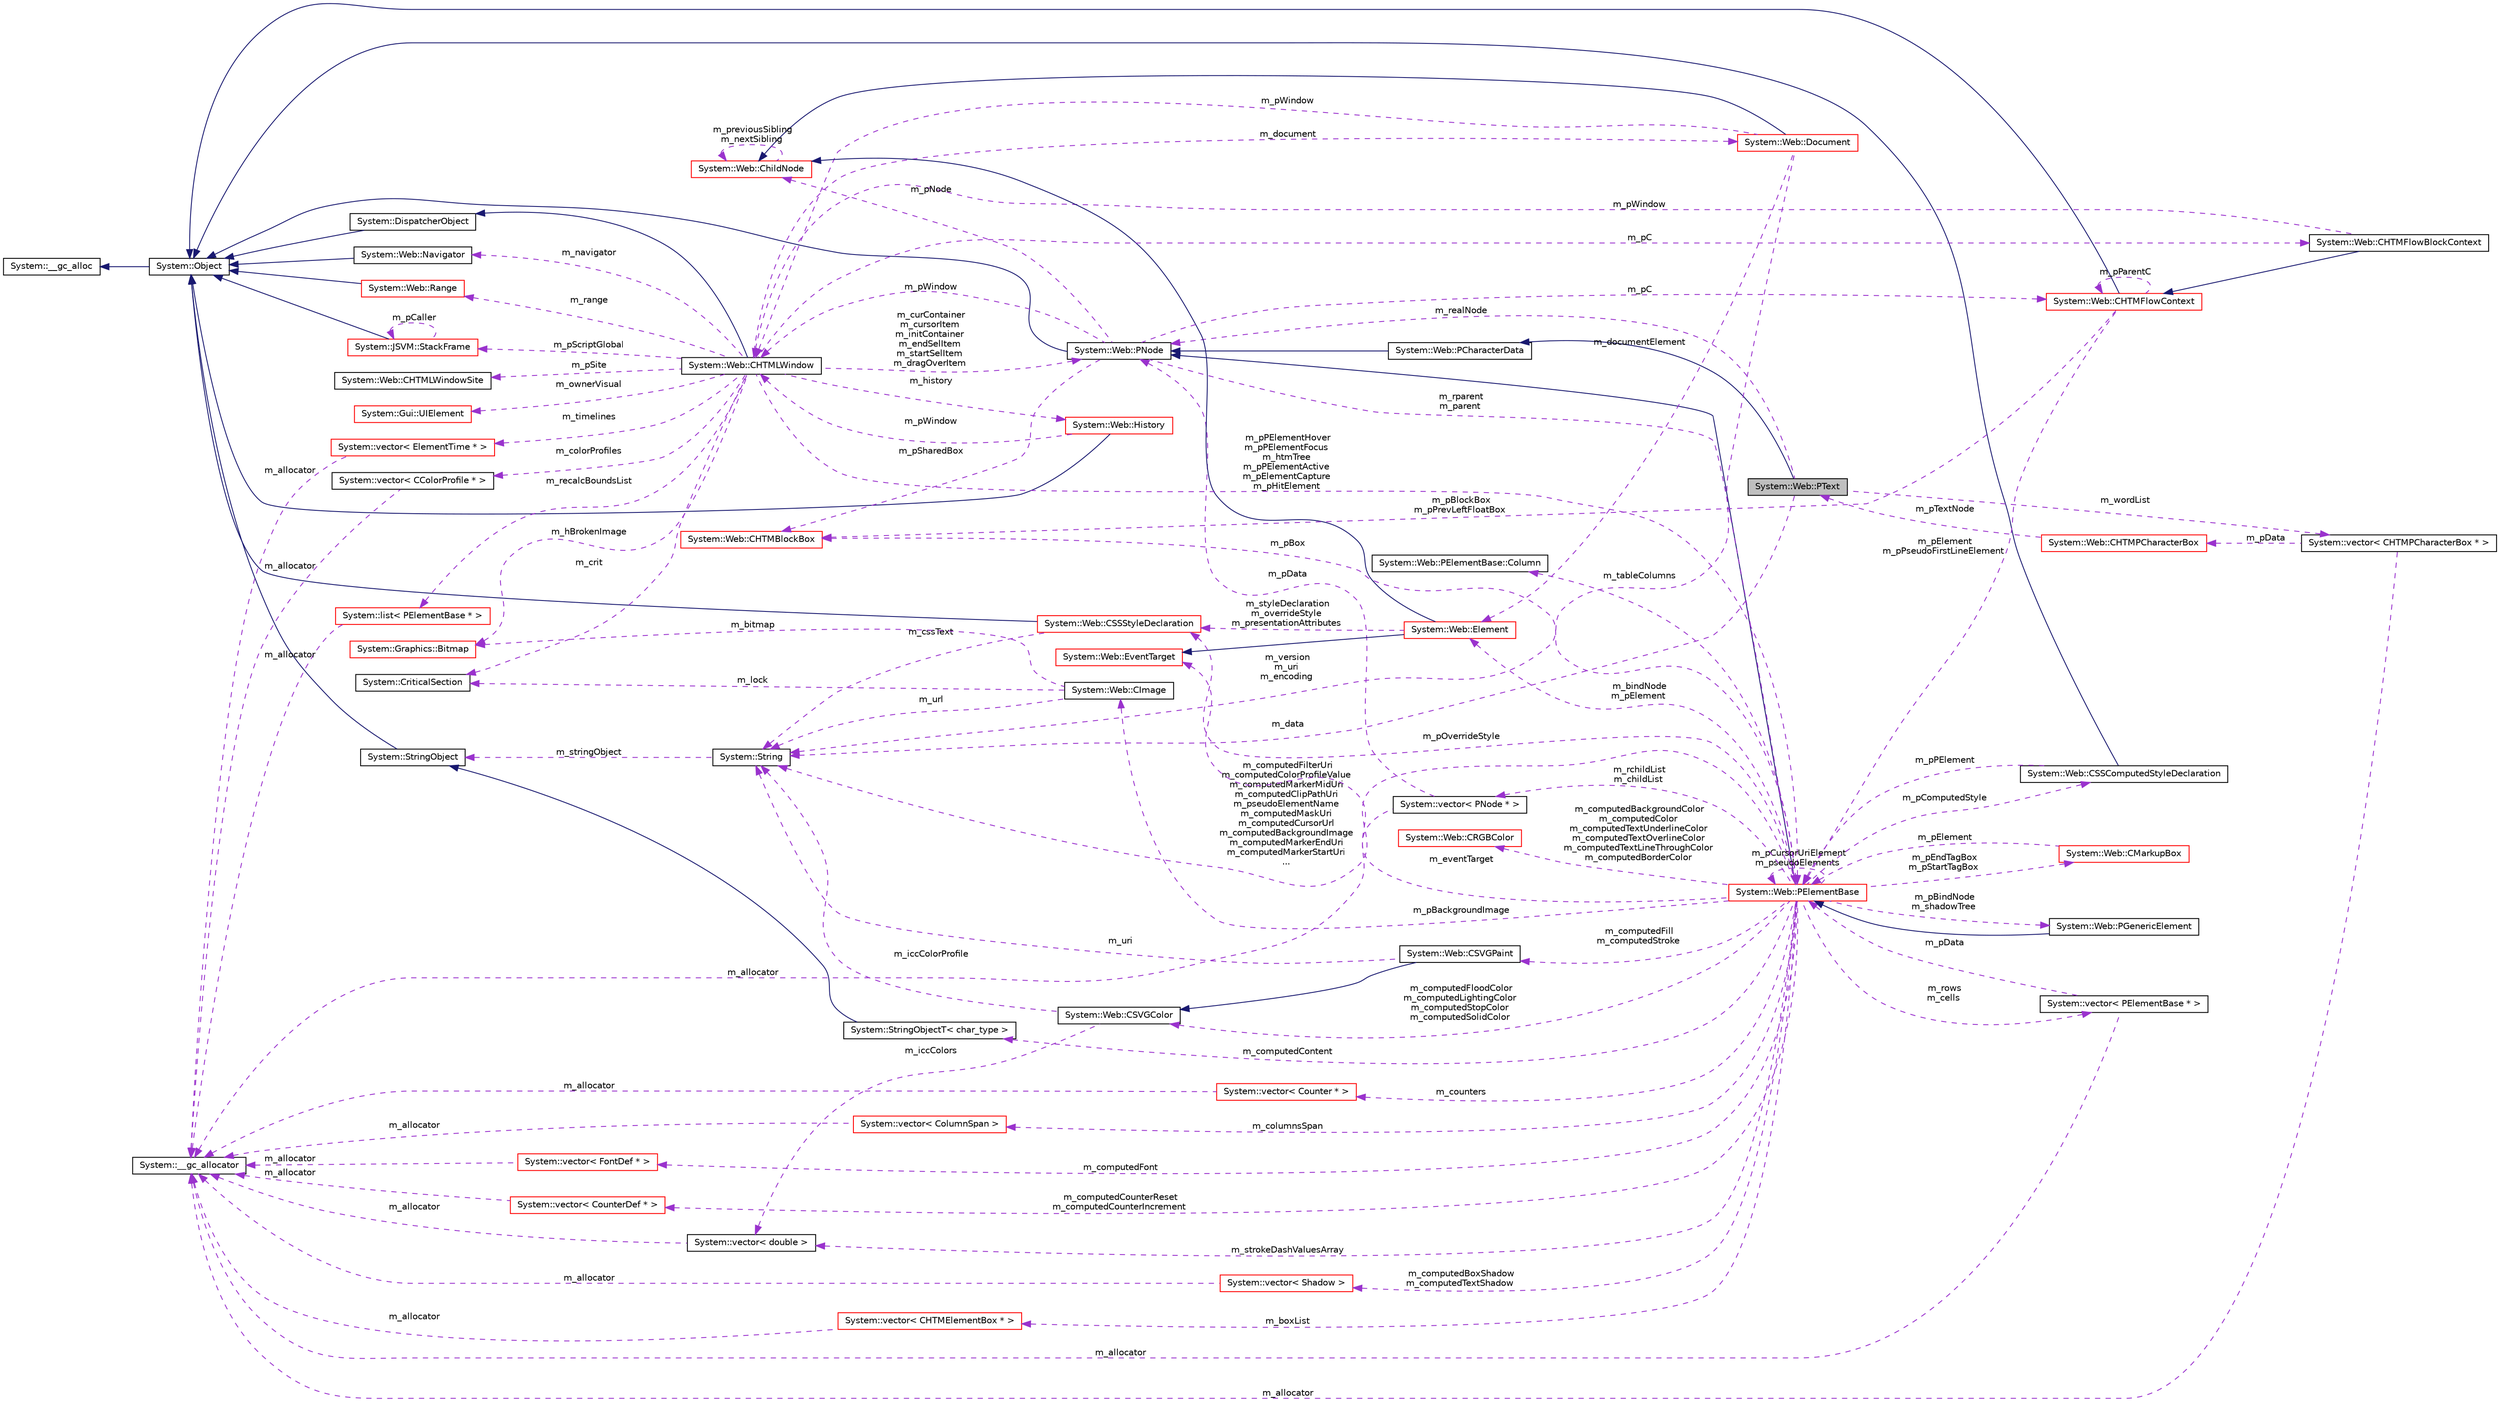 digraph G
{
  edge [fontname="Helvetica",fontsize="10",labelfontname="Helvetica",labelfontsize="10"];
  node [fontname="Helvetica",fontsize="10",shape=record];
  rankdir="LR";
  Node1 [label="System::Web::PText",height=0.2,width=0.4,color="black", fillcolor="grey75", style="filled" fontcolor="black"];
  Node2 -> Node1 [dir="back",color="midnightblue",fontsize="10",style="solid",fontname="Helvetica"];
  Node2 [label="System::Web::PCharacterData",height=0.2,width=0.4,color="black", fillcolor="white", style="filled",URL="$class_system_1_1_web_1_1_p_character_data.html"];
  Node3 -> Node2 [dir="back",color="midnightblue",fontsize="10",style="solid",fontname="Helvetica"];
  Node3 [label="System::Web::PNode",height=0.2,width=0.4,color="black", fillcolor="white", style="filled",URL="$class_system_1_1_web_1_1_p_node.html"];
  Node4 -> Node3 [dir="back",color="midnightblue",fontsize="10",style="solid",fontname="Helvetica"];
  Node4 [label="System::Object",height=0.2,width=0.4,color="black", fillcolor="white", style="filled",URL="$class_system_1_1_object.html"];
  Node5 -> Node4 [dir="back",color="midnightblue",fontsize="10",style="solid",fontname="Helvetica"];
  Node5 [label="System::__gc_alloc",height=0.2,width=0.4,color="black", fillcolor="white", style="filled",URL="$class_system_1_1____gc__alloc.html"];
  Node6 -> Node3 [dir="back",color="darkorchid3",fontsize="10",style="dashed",label=" m_pWindow" ,fontname="Helvetica"];
  Node6 [label="System::Web::CHTMLWindow",height=0.2,width=0.4,color="black", fillcolor="white", style="filled",URL="$class_system_1_1_web_1_1_c_h_t_m_l_window.html"];
  Node7 -> Node6 [dir="back",color="midnightblue",fontsize="10",style="solid",fontname="Helvetica"];
  Node7 [label="System::DispatcherObject",height=0.2,width=0.4,color="black", fillcolor="white", style="filled",URL="$class_system_1_1_dispatcher_object.html"];
  Node4 -> Node7 [dir="back",color="midnightblue",fontsize="10",style="solid",fontname="Helvetica"];
  Node8 -> Node6 [dir="back",color="darkorchid3",fontsize="10",style="dashed",label=" m_pSite" ,fontname="Helvetica"];
  Node8 [label="System::Web::CHTMLWindowSite",height=0.2,width=0.4,color="black", fillcolor="white", style="filled",URL="$class_system_1_1_web_1_1_c_h_t_m_l_window_site.html"];
  Node9 -> Node6 [dir="back",color="darkorchid3",fontsize="10",style="dashed",label=" m_document" ,fontname="Helvetica"];
  Node9 [label="System::Web::Document",height=0.2,width=0.4,color="red", fillcolor="white", style="filled",URL="$class_system_1_1_web_1_1_document.html"];
  Node10 -> Node9 [dir="back",color="midnightblue",fontsize="10",style="solid",fontname="Helvetica"];
  Node10 [label="System::Web::ChildNode",height=0.2,width=0.4,color="red", fillcolor="white", style="filled",URL="$class_system_1_1_web_1_1_child_node.html"];
  Node10 -> Node10 [dir="back",color="darkorchid3",fontsize="10",style="dashed",label=" m_previousSibling\nm_nextSibling" ,fontname="Helvetica"];
  Node6 -> Node9 [dir="back",color="darkorchid3",fontsize="10",style="dashed",label=" m_pWindow" ,fontname="Helvetica"];
  Node11 -> Node9 [dir="back",color="darkorchid3",fontsize="10",style="dashed",label=" m_version\nm_uri\nm_encoding" ,fontname="Helvetica"];
  Node11 [label="System::String",height=0.2,width=0.4,color="black", fillcolor="white", style="filled",URL="$class_system_1_1_string.html"];
  Node12 -> Node11 [dir="back",color="darkorchid3",fontsize="10",style="dashed",label=" m_stringObject" ,fontname="Helvetica"];
  Node12 [label="System::StringObject",height=0.2,width=0.4,color="black", fillcolor="white", style="filled",URL="$class_system_1_1_string_object.html"];
  Node4 -> Node12 [dir="back",color="midnightblue",fontsize="10",style="solid",fontname="Helvetica"];
  Node13 -> Node9 [dir="back",color="darkorchid3",fontsize="10",style="dashed",label=" m_documentElement" ,fontname="Helvetica"];
  Node13 [label="System::Web::Element",height=0.2,width=0.4,color="red", fillcolor="white", style="filled",URL="$class_system_1_1_web_1_1_element.html"];
  Node10 -> Node13 [dir="back",color="midnightblue",fontsize="10",style="solid",fontname="Helvetica"];
  Node14 -> Node13 [dir="back",color="midnightblue",fontsize="10",style="solid",fontname="Helvetica"];
  Node14 [label="System::Web::EventTarget",height=0.2,width=0.4,color="red", fillcolor="white", style="filled",URL="$class_system_1_1_web_1_1_event_target.html"];
  Node15 -> Node13 [dir="back",color="darkorchid3",fontsize="10",style="dashed",label=" m_styleDeclaration\nm_overrideStyle\nm_presentationAttributes" ,fontname="Helvetica"];
  Node15 [label="System::Web::CSSStyleDeclaration",height=0.2,width=0.4,color="red", fillcolor="white", style="filled",URL="$class_system_1_1_web_1_1_c_s_s_style_declaration.html"];
  Node4 -> Node15 [dir="back",color="midnightblue",fontsize="10",style="solid",fontname="Helvetica"];
  Node11 -> Node15 [dir="back",color="darkorchid3",fontsize="10",style="dashed",label=" m_cssText" ,fontname="Helvetica"];
  Node16 -> Node6 [dir="back",color="darkorchid3",fontsize="10",style="dashed",label=" m_crit" ,fontname="Helvetica"];
  Node16 [label="System::CriticalSection",height=0.2,width=0.4,color="black", fillcolor="white", style="filled",URL="$class_system_1_1_critical_section.html"];
  Node17 -> Node6 [dir="back",color="darkorchid3",fontsize="10",style="dashed",label=" m_navigator" ,fontname="Helvetica"];
  Node17 [label="System::Web::Navigator",height=0.2,width=0.4,color="black", fillcolor="white", style="filled",URL="$class_system_1_1_web_1_1_navigator.html"];
  Node4 -> Node17 [dir="back",color="midnightblue",fontsize="10",style="solid",fontname="Helvetica"];
  Node18 -> Node6 [dir="back",color="darkorchid3",fontsize="10",style="dashed",label=" m_history" ,fontname="Helvetica"];
  Node18 [label="System::Web::History",height=0.2,width=0.4,color="red", fillcolor="white", style="filled",URL="$class_system_1_1_web_1_1_history.html"];
  Node4 -> Node18 [dir="back",color="midnightblue",fontsize="10",style="solid",fontname="Helvetica"];
  Node6 -> Node18 [dir="back",color="darkorchid3",fontsize="10",style="dashed",label=" m_pWindow" ,fontname="Helvetica"];
  Node19 -> Node6 [dir="back",color="darkorchid3",fontsize="10",style="dashed",label=" m_ownerVisual" ,fontname="Helvetica"];
  Node19 [label="System::Gui::UIElement",height=0.2,width=0.4,color="red", fillcolor="white", style="filled",URL="$class_system_1_1_gui_1_1_u_i_element.html"];
  Node20 -> Node6 [dir="back",color="darkorchid3",fontsize="10",style="dashed",label=" m_timelines" ,fontname="Helvetica"];
  Node20 [label="System::vector\< ElementTime * \>",height=0.2,width=0.4,color="red", fillcolor="white", style="filled",URL="$class_system_1_1vector.html"];
  Node21 -> Node20 [dir="back",color="darkorchid3",fontsize="10",style="dashed",label=" m_allocator" ,fontname="Helvetica"];
  Node21 [label="System::__gc_allocator",height=0.2,width=0.4,color="black", fillcolor="white", style="filled",URL="$class_system_1_1____gc__allocator.html"];
  Node22 -> Node6 [dir="back",color="darkorchid3",fontsize="10",style="dashed",label=" m_pC" ,fontname="Helvetica"];
  Node22 [label="System::Web::CHTMFlowBlockContext",height=0.2,width=0.4,color="black", fillcolor="white", style="filled",URL="$class_system_1_1_web_1_1_c_h_t_m_flow_block_context.html"];
  Node23 -> Node22 [dir="back",color="midnightblue",fontsize="10",style="solid",fontname="Helvetica"];
  Node23 [label="System::Web::CHTMFlowContext",height=0.2,width=0.4,color="red", fillcolor="white", style="filled",URL="$class_system_1_1_web_1_1_c_h_t_m_flow_context.html"];
  Node4 -> Node23 [dir="back",color="midnightblue",fontsize="10",style="solid",fontname="Helvetica"];
  Node24 -> Node23 [dir="back",color="darkorchid3",fontsize="10",style="dashed",label=" m_pElement\nm_pPseudoFirstLineElement" ,fontname="Helvetica"];
  Node24 [label="System::Web::PElementBase",height=0.2,width=0.4,color="red", fillcolor="white", style="filled",URL="$class_system_1_1_web_1_1_p_element_base.html"];
  Node3 -> Node24 [dir="back",color="midnightblue",fontsize="10",style="solid",fontname="Helvetica"];
  Node14 -> Node24 [dir="back",color="darkorchid3",fontsize="10",style="dashed",label=" m_eventTarget" ,fontname="Helvetica"];
  Node25 -> Node24 [dir="back",color="darkorchid3",fontsize="10",style="dashed",label=" m_computedBackgroundColor\nm_computedColor\nm_computedTextUnderlineColor\nm_computedTextOverlineColor\nm_computedTextLineThroughColor\nm_computedBorderColor" ,fontname="Helvetica"];
  Node25 [label="System::Web::CRGBColor",height=0.2,width=0.4,color="red", fillcolor="white", style="filled",URL="$class_system_1_1_web_1_1_c_r_g_b_color.html"];
  Node26 -> Node24 [dir="back",color="darkorchid3",fontsize="10",style="dashed",label=" m_computedCounterReset\nm_computedCounterIncrement" ,fontname="Helvetica"];
  Node26 [label="System::vector\< CounterDef * \>",height=0.2,width=0.4,color="red", fillcolor="white", style="filled",URL="$class_system_1_1vector.html"];
  Node21 -> Node26 [dir="back",color="darkorchid3",fontsize="10",style="dashed",label=" m_allocator" ,fontname="Helvetica"];
  Node27 -> Node24 [dir="back",color="darkorchid3",fontsize="10",style="dashed",label=" m_boxList" ,fontname="Helvetica"];
  Node27 [label="System::vector\< CHTMElementBox * \>",height=0.2,width=0.4,color="red", fillcolor="white", style="filled",URL="$class_system_1_1vector.html"];
  Node21 -> Node27 [dir="back",color="darkorchid3",fontsize="10",style="dashed",label=" m_allocator" ,fontname="Helvetica"];
  Node28 -> Node24 [dir="back",color="darkorchid3",fontsize="10",style="dashed",label=" m_counters" ,fontname="Helvetica"];
  Node28 [label="System::vector\< Counter * \>",height=0.2,width=0.4,color="red", fillcolor="white", style="filled",URL="$class_system_1_1vector.html"];
  Node21 -> Node28 [dir="back",color="darkorchid3",fontsize="10",style="dashed",label=" m_allocator" ,fontname="Helvetica"];
  Node29 -> Node24 [dir="back",color="darkorchid3",fontsize="10",style="dashed",label=" m_tableColumns" ,fontname="Helvetica"];
  Node29 [label="System::Web::PElementBase::Column",height=0.2,width=0.4,color="black", fillcolor="white", style="filled",URL="$struct_system_1_1_web_1_1_p_element_base_1_1_column.html"];
  Node30 -> Node24 [dir="back",color="darkorchid3",fontsize="10",style="dashed",label=" m_pBackgroundImage" ,fontname="Helvetica"];
  Node30 [label="System::Web::CImage",height=0.2,width=0.4,color="black", fillcolor="white", style="filled",URL="$class_system_1_1_web_1_1_c_image.html"];
  Node16 -> Node30 [dir="back",color="darkorchid3",fontsize="10",style="dashed",label=" m_lock" ,fontname="Helvetica"];
  Node11 -> Node30 [dir="back",color="darkorchid3",fontsize="10",style="dashed",label=" m_url" ,fontname="Helvetica"];
  Node31 -> Node30 [dir="back",color="darkorchid3",fontsize="10",style="dashed",label=" m_bitmap" ,fontname="Helvetica"];
  Node31 [label="System::Graphics::Bitmap",height=0.2,width=0.4,color="red", fillcolor="white", style="filled",URL="$class_system_1_1_graphics_1_1_bitmap.html"];
  Node32 -> Node24 [dir="back",color="darkorchid3",fontsize="10",style="dashed",label=" m_pEndTagBox\nm_pStartTagBox" ,fontname="Helvetica"];
  Node32 [label="System::Web::CMarkupBox",height=0.2,width=0.4,color="red", fillcolor="white", style="filled",URL="$class_system_1_1_web_1_1_c_markup_box.html"];
  Node24 -> Node32 [dir="back",color="darkorchid3",fontsize="10",style="dashed",label=" m_pElement" ,fontname="Helvetica"];
  Node33 -> Node24 [dir="back",color="darkorchid3",fontsize="10",style="dashed",label=" m_rows\nm_cells" ,fontname="Helvetica"];
  Node33 [label="System::vector\< PElementBase * \>",height=0.2,width=0.4,color="black", fillcolor="white", style="filled",URL="$class_system_1_1vector.html"];
  Node21 -> Node33 [dir="back",color="darkorchid3",fontsize="10",style="dashed",label=" m_allocator" ,fontname="Helvetica"];
  Node24 -> Node33 [dir="back",color="darkorchid3",fontsize="10",style="dashed",label=" m_pData" ,fontname="Helvetica"];
  Node34 -> Node24 [dir="back",color="darkorchid3",fontsize="10",style="dashed",label=" m_computedFill\nm_computedStroke" ,fontname="Helvetica"];
  Node34 [label="System::Web::CSVGPaint",height=0.2,width=0.4,color="black", fillcolor="white", style="filled",URL="$class_system_1_1_web_1_1_c_s_v_g_paint.html"];
  Node35 -> Node34 [dir="back",color="midnightblue",fontsize="10",style="solid",fontname="Helvetica"];
  Node35 [label="System::Web::CSVGColor",height=0.2,width=0.4,color="black", fillcolor="white", style="filled",URL="$class_system_1_1_web_1_1_c_s_v_g_color.html"];
  Node11 -> Node35 [dir="back",color="darkorchid3",fontsize="10",style="dashed",label=" m_iccColorProfile" ,fontname="Helvetica"];
  Node36 -> Node35 [dir="back",color="darkorchid3",fontsize="10",style="dashed",label=" m_iccColors" ,fontname="Helvetica"];
  Node36 [label="System::vector\< double \>",height=0.2,width=0.4,color="black", fillcolor="white", style="filled",URL="$class_system_1_1vector.html"];
  Node21 -> Node36 [dir="back",color="darkorchid3",fontsize="10",style="dashed",label=" m_allocator" ,fontname="Helvetica"];
  Node11 -> Node34 [dir="back",color="darkorchid3",fontsize="10",style="dashed",label=" m_uri" ,fontname="Helvetica"];
  Node37 -> Node24 [dir="back",color="darkorchid3",fontsize="10",style="dashed",label=" m_computedFont" ,fontname="Helvetica"];
  Node37 [label="System::vector\< FontDef * \>",height=0.2,width=0.4,color="red", fillcolor="white", style="filled",URL="$class_system_1_1vector.html"];
  Node21 -> Node37 [dir="back",color="darkorchid3",fontsize="10",style="dashed",label=" m_allocator" ,fontname="Helvetica"];
  Node38 -> Node24 [dir="back",color="darkorchid3",fontsize="10",style="dashed",label=" m_columnsSpan" ,fontname="Helvetica"];
  Node38 [label="System::vector\< ColumnSpan \>",height=0.2,width=0.4,color="red", fillcolor="white", style="filled",URL="$class_system_1_1vector.html"];
  Node21 -> Node38 [dir="back",color="darkorchid3",fontsize="10",style="dashed",label=" m_allocator" ,fontname="Helvetica"];
  Node39 -> Node24 [dir="back",color="darkorchid3",fontsize="10",style="dashed",label=" m_pComputedStyle" ,fontname="Helvetica"];
  Node39 [label="System::Web::CSSComputedStyleDeclaration",height=0.2,width=0.4,color="black", fillcolor="white", style="filled",URL="$class_system_1_1_web_1_1_c_s_s_computed_style_declaration.html"];
  Node4 -> Node39 [dir="back",color="midnightblue",fontsize="10",style="solid",fontname="Helvetica"];
  Node24 -> Node39 [dir="back",color="darkorchid3",fontsize="10",style="dashed",label=" m_pPElement" ,fontname="Helvetica"];
  Node40 -> Node24 [dir="back",color="darkorchid3",fontsize="10",style="dashed",label=" m_rchildList\nm_childList" ,fontname="Helvetica"];
  Node40 [label="System::vector\< PNode * \>",height=0.2,width=0.4,color="black", fillcolor="white", style="filled",URL="$class_system_1_1vector.html"];
  Node21 -> Node40 [dir="back",color="darkorchid3",fontsize="10",style="dashed",label=" m_allocator" ,fontname="Helvetica"];
  Node3 -> Node40 [dir="back",color="darkorchid3",fontsize="10",style="dashed",label=" m_pData" ,fontname="Helvetica"];
  Node11 -> Node24 [dir="back",color="darkorchid3",fontsize="10",style="dashed",label=" m_computedFilterUri\nm_computedColorProfileValue\nm_computedMarkerMidUri\nm_computedClipPathUri\nm_pseudoElementName\nm_computedMaskUri\nm_computedCursorUrl\nm_computedBackgroundImage\nm_computedMarkerEndUri\nm_computedMarkerStartUri\n..." ,fontname="Helvetica"];
  Node15 -> Node24 [dir="back",color="darkorchid3",fontsize="10",style="dashed",label=" m_pOverrideStyle" ,fontname="Helvetica"];
  Node41 -> Node24 [dir="back",color="darkorchid3",fontsize="10",style="dashed",label=" m_pBindNode\nm_shadowTree" ,fontname="Helvetica"];
  Node41 [label="System::Web::PGenericElement",height=0.2,width=0.4,color="black", fillcolor="white", style="filled",URL="$class_system_1_1_web_1_1_p_generic_element.html"];
  Node24 -> Node41 [dir="back",color="midnightblue",fontsize="10",style="solid",fontname="Helvetica"];
  Node35 -> Node24 [dir="back",color="darkorchid3",fontsize="10",style="dashed",label=" m_computedFloodColor\nm_computedLightingColor\nm_computedStopColor\nm_computedSolidColor" ,fontname="Helvetica"];
  Node42 -> Node24 [dir="back",color="darkorchid3",fontsize="10",style="dashed",label=" m_computedBoxShadow\nm_computedTextShadow" ,fontname="Helvetica"];
  Node42 [label="System::vector\< Shadow \>",height=0.2,width=0.4,color="red", fillcolor="white", style="filled",URL="$class_system_1_1vector.html"];
  Node21 -> Node42 [dir="back",color="darkorchid3",fontsize="10",style="dashed",label=" m_allocator" ,fontname="Helvetica"];
  Node13 -> Node24 [dir="back",color="darkorchid3",fontsize="10",style="dashed",label=" m_bindNode\nm_pElement" ,fontname="Helvetica"];
  Node24 -> Node24 [dir="back",color="darkorchid3",fontsize="10",style="dashed",label=" m_pCursorUriElement\nm_pseudoElements" ,fontname="Helvetica"];
  Node43 -> Node24 [dir="back",color="darkorchid3",fontsize="10",style="dashed",label=" m_pBox" ,fontname="Helvetica"];
  Node43 [label="System::Web::CHTMBlockBox",height=0.2,width=0.4,color="red", fillcolor="white", style="filled",URL="$class_system_1_1_web_1_1_c_h_t_m_block_box.html"];
  Node36 -> Node24 [dir="back",color="darkorchid3",fontsize="10",style="dashed",label=" m_strokeDashValuesArray" ,fontname="Helvetica"];
  Node44 -> Node24 [dir="back",color="darkorchid3",fontsize="10",style="dashed",label=" m_computedContent" ,fontname="Helvetica"];
  Node44 [label="System::StringObjectT\< char_type \>",height=0.2,width=0.4,color="black", fillcolor="white", style="filled",URL="$class_system_1_1_string_object_t.html"];
  Node12 -> Node44 [dir="back",color="midnightblue",fontsize="10",style="solid",fontname="Helvetica"];
  Node23 -> Node23 [dir="back",color="darkorchid3",fontsize="10",style="dashed",label=" m_pParentC" ,fontname="Helvetica"];
  Node43 -> Node23 [dir="back",color="darkorchid3",fontsize="10",style="dashed",label=" m_pBlockBox\nm_pPrevLeftFloatBox" ,fontname="Helvetica"];
  Node6 -> Node22 [dir="back",color="darkorchid3",fontsize="10",style="dashed",label=" m_pWindow" ,fontname="Helvetica"];
  Node45 -> Node6 [dir="back",color="darkorchid3",fontsize="10",style="dashed",label=" m_range" ,fontname="Helvetica"];
  Node45 [label="System::Web::Range",height=0.2,width=0.4,color="red", fillcolor="white", style="filled",URL="$class_system_1_1_web_1_1_range.html"];
  Node4 -> Node45 [dir="back",color="midnightblue",fontsize="10",style="solid",fontname="Helvetica"];
  Node3 -> Node6 [dir="back",color="darkorchid3",fontsize="10",style="dashed",label=" m_curContainer\nm_cursorItem\nm_initContainer\nm_endSelItem\nm_startSelItem\nm_dragOverItem" ,fontname="Helvetica"];
  Node31 -> Node6 [dir="back",color="darkorchid3",fontsize="10",style="dashed",label=" m_hBrokenImage" ,fontname="Helvetica"];
  Node46 -> Node6 [dir="back",color="darkorchid3",fontsize="10",style="dashed",label=" m_colorProfiles" ,fontname="Helvetica"];
  Node46 [label="System::vector\< CColorProfile * \>",height=0.2,width=0.4,color="black", fillcolor="white", style="filled",URL="$class_system_1_1vector.html"];
  Node21 -> Node46 [dir="back",color="darkorchid3",fontsize="10",style="dashed",label=" m_allocator" ,fontname="Helvetica"];
  Node24 -> Node6 [dir="back",color="darkorchid3",fontsize="10",style="dashed",label=" m_pPElementHover\nm_pPElementFocus\nm_htmTree\nm_pPElementActive\nm_pElementCapture\nm_pHitElement" ,fontname="Helvetica"];
  Node47 -> Node6 [dir="back",color="darkorchid3",fontsize="10",style="dashed",label=" m_pScriptGlobal" ,fontname="Helvetica"];
  Node47 [label="System::JSVM::StackFrame",height=0.2,width=0.4,color="red", fillcolor="white", style="filled",URL="$class_system_1_1_j_s_v_m_1_1_stack_frame.html"];
  Node4 -> Node47 [dir="back",color="midnightblue",fontsize="10",style="solid",fontname="Helvetica"];
  Node47 -> Node47 [dir="back",color="darkorchid3",fontsize="10",style="dashed",label=" m_pCaller" ,fontname="Helvetica"];
  Node48 -> Node6 [dir="back",color="darkorchid3",fontsize="10",style="dashed",label=" m_recalcBoundsList" ,fontname="Helvetica"];
  Node48 [label="System::list\< PElementBase * \>",height=0.2,width=0.4,color="red", fillcolor="white", style="filled",URL="$class_system_1_1list.html"];
  Node21 -> Node48 [dir="back",color="darkorchid3",fontsize="10",style="dashed",label=" m_allocator" ,fontname="Helvetica"];
  Node24 -> Node3 [dir="back",color="darkorchid3",fontsize="10",style="dashed",label=" m_rparent\nm_parent" ,fontname="Helvetica"];
  Node10 -> Node3 [dir="back",color="darkorchid3",fontsize="10",style="dashed",label=" m_pNode" ,fontname="Helvetica"];
  Node23 -> Node3 [dir="back",color="darkorchid3",fontsize="10",style="dashed",label=" m_pC" ,fontname="Helvetica"];
  Node43 -> Node3 [dir="back",color="darkorchid3",fontsize="10",style="dashed",label=" m_pSharedBox" ,fontname="Helvetica"];
  Node11 -> Node1 [dir="back",color="darkorchid3",fontsize="10",style="dashed",label=" m_data" ,fontname="Helvetica"];
  Node3 -> Node1 [dir="back",color="darkorchid3",fontsize="10",style="dashed",label=" m_realNode" ,fontname="Helvetica"];
  Node49 -> Node1 [dir="back",color="darkorchid3",fontsize="10",style="dashed",label=" m_wordList" ,fontname="Helvetica"];
  Node49 [label="System::vector\< CHTMPCharacterBox * \>",height=0.2,width=0.4,color="black", fillcolor="white", style="filled",URL="$class_system_1_1vector.html"];
  Node21 -> Node49 [dir="back",color="darkorchid3",fontsize="10",style="dashed",label=" m_allocator" ,fontname="Helvetica"];
  Node50 -> Node49 [dir="back",color="darkorchid3",fontsize="10",style="dashed",label=" m_pData" ,fontname="Helvetica"];
  Node50 [label="System::Web::CHTMPCharacterBox",height=0.2,width=0.4,color="red", fillcolor="white", style="filled",URL="$class_system_1_1_web_1_1_c_h_t_m_p_character_box.html"];
  Node1 -> Node50 [dir="back",color="darkorchid3",fontsize="10",style="dashed",label=" m_pTextNode" ,fontname="Helvetica"];
}
